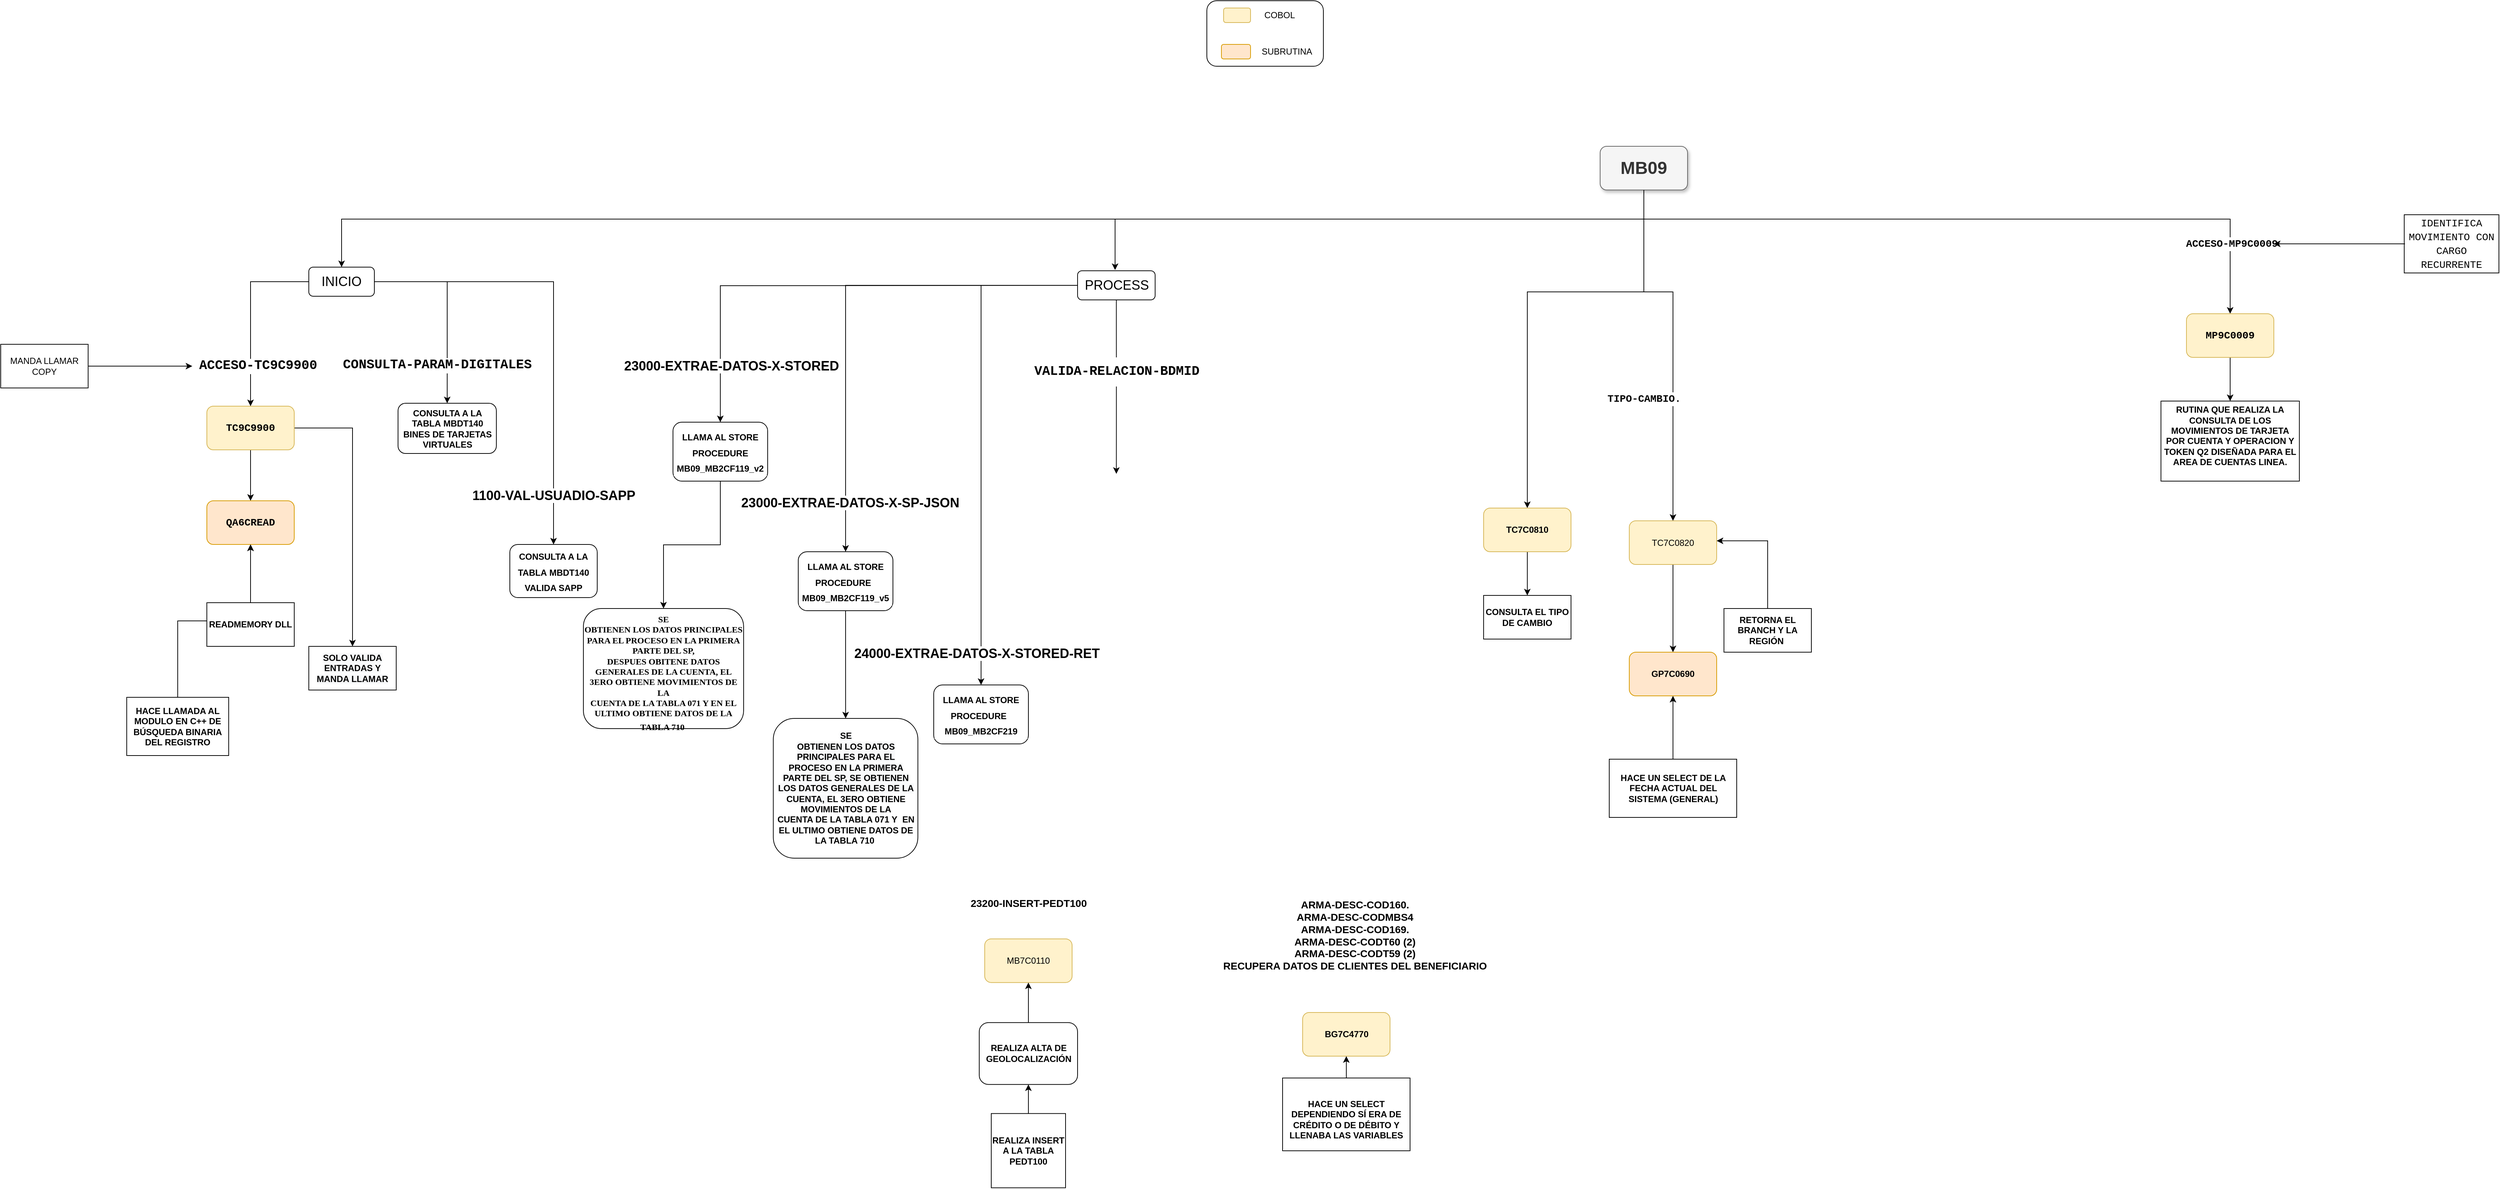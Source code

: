 <mxfile version="20.2.7" type="device"><diagram id="C5RBs43oDa-KdzZeNtuy" name="Page-1"><mxGraphModel dx="4021" dy="567" grid="1" gridSize="10" guides="1" tooltips="1" connect="1" arrows="1" fold="1" page="1" pageScale="1" pageWidth="1500" pageHeight="1500" math="0" shadow="0"><root><mxCell id="WIyWlLk6GJQsqaUBKTNV-0"/><mxCell id="WIyWlLk6GJQsqaUBKTNV-1" parent="WIyWlLk6GJQsqaUBKTNV-0"/><mxCell id="WIyWlLk6GJQsqaUBKTNV-4" value="Yes" style="rounded=0;html=1;jettySize=auto;orthogonalLoop=1;fontSize=11;endArrow=block;endFill=0;endSize=8;strokeWidth=1;shadow=0;labelBackgroundColor=none;edgeStyle=orthogonalEdgeStyle;" parent="WIyWlLk6GJQsqaUBKTNV-1" edge="1"><mxGeometry y="20" relative="1" as="geometry"><mxPoint as="offset"/><mxPoint x="220" y="290" as="targetPoint"/></mxGeometry></mxCell><mxCell id="WIyWlLk6GJQsqaUBKTNV-5" value="No" style="edgeStyle=orthogonalEdgeStyle;rounded=0;html=1;jettySize=auto;orthogonalLoop=1;fontSize=11;endArrow=block;endFill=0;endSize=8;strokeWidth=1;shadow=0;labelBackgroundColor=none;" parent="WIyWlLk6GJQsqaUBKTNV-1" edge="1"><mxGeometry y="10" relative="1" as="geometry"><mxPoint as="offset"/><mxPoint x="320" y="210" as="targetPoint"/></mxGeometry></mxCell><mxCell id="WIyWlLk6GJQsqaUBKTNV-8" value="No" style="rounded=0;html=1;jettySize=auto;orthogonalLoop=1;fontSize=11;endArrow=block;endFill=0;endSize=8;strokeWidth=1;shadow=0;labelBackgroundColor=none;edgeStyle=orthogonalEdgeStyle;" parent="WIyWlLk6GJQsqaUBKTNV-1" edge="1"><mxGeometry x="0.333" y="20" relative="1" as="geometry"><mxPoint as="offset"/><mxPoint x="220" y="370" as="sourcePoint"/></mxGeometry></mxCell><mxCell id="WIyWlLk6GJQsqaUBKTNV-9" value="Yes" style="edgeStyle=orthogonalEdgeStyle;rounded=0;html=1;jettySize=auto;orthogonalLoop=1;fontSize=11;endArrow=block;endFill=0;endSize=8;strokeWidth=1;shadow=0;labelBackgroundColor=none;" parent="WIyWlLk6GJQsqaUBKTNV-1" edge="1"><mxGeometry y="10" relative="1" as="geometry"><mxPoint as="offset"/><mxPoint x="320" y="330" as="targetPoint"/></mxGeometry></mxCell><mxCell id="VNHmxJi4wNurTRJkoihT-72" style="edgeStyle=orthogonalEdgeStyle;rounded=0;orthogonalLoop=1;jettySize=auto;html=1;fontColor=#000000;exitX=0.5;exitY=1;exitDx=0;exitDy=0;" parent="WIyWlLk6GJQsqaUBKTNV-1" source="VNHmxJi4wNurTRJkoihT-0" target="VNHmxJi4wNurTRJkoihT-21" edge="1"><mxGeometry relative="1" as="geometry"><Array as="points"><mxPoint x="-54" y="480"/><mxPoint x="-214" y="480"/></Array><mxPoint x="-54.0" y="410" as="sourcePoint"/></mxGeometry></mxCell><mxCell id="VNHmxJi4wNurTRJkoihT-75" style="edgeStyle=orthogonalEdgeStyle;rounded=0;orthogonalLoop=1;jettySize=auto;html=1;fontColor=#000000;exitX=0.5;exitY=1;exitDx=0;exitDy=0;" parent="WIyWlLk6GJQsqaUBKTNV-1" source="VNHmxJi4wNurTRJkoihT-0" target="VNHmxJi4wNurTRJkoihT-13" edge="1"><mxGeometry relative="1" as="geometry"><mxPoint x="751" y="420" as="targetPoint"/><Array as="points"><mxPoint x="-54" y="380"/><mxPoint x="751" y="380"/></Array><mxPoint x="106" y="340" as="sourcePoint"/></mxGeometry></mxCell><mxCell id="VNHmxJi4wNurTRJkoihT-101" value="&lt;div style=&quot;font-family: Consolas, &amp;quot;Courier New&amp;quot;, monospace; font-size: 14px; line-height: 19px;&quot;&gt;&lt;span style=&quot;background-color: rgb(255, 255, 255);&quot;&gt;ACCESO-MP9C0009&lt;/span&gt;&lt;/div&gt;" style="edgeLabel;html=1;align=center;verticalAlign=middle;resizable=0;points=[];fontColor=#000000;fontStyle=1" parent="VNHmxJi4wNurTRJkoihT-75" vertex="1" connectable="0"><mxGeometry x="0.801" y="2" relative="1" as="geometry"><mxPoint y="1" as="offset"/></mxGeometry></mxCell><mxCell id="X5X4YMG5XAEGa7uPDeTC-6" style="edgeStyle=orthogonalEdgeStyle;rounded=0;orthogonalLoop=1;jettySize=auto;html=1;exitX=0.5;exitY=1;exitDx=0;exitDy=0;fontSize=18;entryX=0.5;entryY=0;entryDx=0;entryDy=0;" parent="WIyWlLk6GJQsqaUBKTNV-1" source="VNHmxJi4wNurTRJkoihT-0" target="X5X4YMG5XAEGa7uPDeTC-7" edge="1"><mxGeometry relative="1" as="geometry"><mxPoint x="-1300" y="410" as="targetPoint"/><Array as="points"><mxPoint x="-54" y="380"/><mxPoint x="-1842" y="380"/></Array></mxGeometry></mxCell><mxCell id="X5X4YMG5XAEGa7uPDeTC-17" style="edgeStyle=orthogonalEdgeStyle;rounded=0;orthogonalLoop=1;jettySize=auto;html=1;exitX=0.5;exitY=1;exitDx=0;exitDy=0;fontSize=18;" parent="WIyWlLk6GJQsqaUBKTNV-1" source="VNHmxJi4wNurTRJkoihT-0" edge="1"><mxGeometry relative="1" as="geometry"><mxPoint x="-780" y="450" as="targetPoint"/><Array as="points"><mxPoint x="-54" y="380"/><mxPoint x="-780" y="380"/></Array></mxGeometry></mxCell><mxCell id="VNHmxJi4wNurTRJkoihT-0" value="&lt;font style=&quot;font-size: 24px;&quot;&gt;MB09&lt;/font&gt;" style="rounded=1;whiteSpace=wrap;html=1;fontStyle=1;labelBackgroundColor=none;fillColor=#f5f5f5;fontColor=#333333;strokeColor=#666666;shadow=1;" parent="WIyWlLk6GJQsqaUBKTNV-1" vertex="1"><mxGeometry x="-114" y="280" width="120" height="60" as="geometry"/></mxCell><mxCell id="VNHmxJi4wNurTRJkoihT-1" value="MB7C0110" style="rounded=1;whiteSpace=wrap;html=1;fillColor=#fff2cc;strokeColor=#d6b656;" parent="WIyWlLk6GJQsqaUBKTNV-1" vertex="1"><mxGeometry x="-959" y="1368.82" width="120" height="60" as="geometry"/></mxCell><mxCell id="VNHmxJi4wNurTRJkoihT-97" style="edgeStyle=orthogonalEdgeStyle;rounded=0;orthogonalLoop=1;jettySize=auto;html=1;fontColor=#000000;" parent="WIyWlLk6GJQsqaUBKTNV-1" source="VNHmxJi4wNurTRJkoihT-11" target="VNHmxJi4wNurTRJkoihT-16" edge="1"><mxGeometry relative="1" as="geometry"><Array as="points"><mxPoint x="-14" y="907"/><mxPoint x="-14" y="907"/></Array></mxGeometry></mxCell><mxCell id="VNHmxJi4wNurTRJkoihT-11" value="&lt;span style=&quot;text-align: left;&quot;&gt;TC7C0820&lt;/span&gt;" style="rounded=1;whiteSpace=wrap;html=1;fillColor=#fff2cc;strokeColor=#d6b656;" parent="WIyWlLk6GJQsqaUBKTNV-1" vertex="1"><mxGeometry x="-74" y="794.5" width="120" height="60" as="geometry"/></mxCell><mxCell id="VNHmxJi4wNurTRJkoihT-105" style="edgeStyle=orthogonalEdgeStyle;rounded=0;orthogonalLoop=1;jettySize=auto;html=1;fontColor=#000000;" parent="WIyWlLk6GJQsqaUBKTNV-1" source="VNHmxJi4wNurTRJkoihT-13" target="VNHmxJi4wNurTRJkoihT-68" edge="1"><mxGeometry relative="1" as="geometry"/></mxCell><mxCell id="VNHmxJi4wNurTRJkoihT-13" value="&lt;div style=&quot;font-family: Consolas, &amp;quot;Courier New&amp;quot;, monospace; font-size: 14px; line-height: 19px;&quot;&gt;&lt;font style=&quot;&quot;&gt;MP9C0009&lt;/font&gt;&lt;/div&gt;" style="rounded=1;whiteSpace=wrap;html=1;labelBackgroundColor=none;fontStyle=1;fillColor=#fff2cc;strokeColor=#d6b656;" parent="WIyWlLk6GJQsqaUBKTNV-1" vertex="1"><mxGeometry x="691" y="510" width="120" height="60" as="geometry"/></mxCell><mxCell id="VNHmxJi4wNurTRJkoihT-16" value="&lt;span data-reactroot=&quot;&quot; class=&quot;notion-enable-hover&quot; data-token-index=&quot;0&quot; style=&quot;&quot;&gt;GP7C0690&lt;/span&gt;" style="rounded=1;whiteSpace=wrap;html=1;fontStyle=1;fillColor=#ffe6cc;strokeColor=#d79b00;" parent="WIyWlLk6GJQsqaUBKTNV-1" vertex="1"><mxGeometry x="-74" y="975" width="120" height="60" as="geometry"/></mxCell><mxCell id="VNHmxJi4wNurTRJkoihT-20" value="BG7C4770" style="rounded=1;whiteSpace=wrap;html=1;fontStyle=1;fillColor=#fff2cc;strokeColor=#d6b656;" parent="WIyWlLk6GJQsqaUBKTNV-1" vertex="1"><mxGeometry x="-522.5" y="1470.0" width="120" height="60" as="geometry"/></mxCell><mxCell id="VNHmxJi4wNurTRJkoihT-58" value="" style="edgeStyle=orthogonalEdgeStyle;rounded=0;orthogonalLoop=1;jettySize=auto;html=1;fontColor=#000000;" parent="WIyWlLk6GJQsqaUBKTNV-1" source="VNHmxJi4wNurTRJkoihT-21" target="VNHmxJi4wNurTRJkoihT-57" edge="1"><mxGeometry relative="1" as="geometry"/></mxCell><mxCell id="VNHmxJi4wNurTRJkoihT-21" value="TC7C0810" style="rounded=1;whiteSpace=wrap;html=1;fontStyle=1;fillColor=#FFF2CC;strokeColor=#d6b656;" parent="WIyWlLk6GJQsqaUBKTNV-1" vertex="1"><mxGeometry x="-274" y="777" width="120" height="60" as="geometry"/></mxCell><mxCell id="VNHmxJi4wNurTRJkoihT-29" value="" style="edgeStyle=orthogonalEdgeStyle;rounded=0;orthogonalLoop=1;jettySize=auto;html=1;fontColor=#000000;" parent="WIyWlLk6GJQsqaUBKTNV-1" source="VNHmxJi4wNurTRJkoihT-22" target="VNHmxJi4wNurTRJkoihT-28" edge="1"><mxGeometry relative="1" as="geometry"/></mxCell><mxCell id="VNHmxJi4wNurTRJkoihT-67" style="edgeStyle=orthogonalEdgeStyle;rounded=0;orthogonalLoop=1;jettySize=auto;html=1;fontColor=#000000;" parent="WIyWlLk6GJQsqaUBKTNV-1" source="VNHmxJi4wNurTRJkoihT-22" target="VNHmxJi4wNurTRJkoihT-66" edge="1"><mxGeometry relative="1" as="geometry"/></mxCell><mxCell id="VNHmxJi4wNurTRJkoihT-22" value="&lt;div style=&quot;font-family: Consolas, &amp;quot;Courier New&amp;quot;, monospace; font-size: 14px; line-height: 19px;&quot;&gt;&lt;span style=&quot;text-align: left;&quot;&gt;TC9C9900&lt;/span&gt;&lt;br&gt;&lt;/div&gt;" style="rounded=1;whiteSpace=wrap;html=1;labelBackgroundColor=none;fontStyle=1;fillColor=#fff2cc;strokeColor=#d6b656;" parent="WIyWlLk6GJQsqaUBKTNV-1" vertex="1"><mxGeometry x="-2027" y="637" width="120" height="60" as="geometry"/></mxCell><mxCell id="VNHmxJi4wNurTRJkoihT-28" value="&lt;div style=&quot;font-family: Consolas, &amp;quot;Courier New&amp;quot;, monospace; font-size: 14px; line-height: 19px;&quot;&gt;QA6CREAD&lt;br&gt;&lt;/div&gt;" style="rounded=1;whiteSpace=wrap;html=1;labelBackgroundColor=none;fontStyle=1;fillColor=#ffe6cc;strokeColor=#d79b00;" parent="WIyWlLk6GJQsqaUBKTNV-1" vertex="1"><mxGeometry x="-2027" y="767" width="120" height="60" as="geometry"/></mxCell><mxCell id="VNHmxJi4wNurTRJkoihT-80" style="edgeStyle=orthogonalEdgeStyle;rounded=0;orthogonalLoop=1;jettySize=auto;html=1;fontColor=#000000;" parent="WIyWlLk6GJQsqaUBKTNV-1" source="VNHmxJi4wNurTRJkoihT-32" target="VNHmxJi4wNurTRJkoihT-1" edge="1"><mxGeometry relative="1" as="geometry"/></mxCell><mxCell id="VNHmxJi4wNurTRJkoihT-32" value="REALIZA ALTA DE GEOLOCALIZACIÓN" style="whiteSpace=wrap;html=1;rounded=1;fontStyle=1;" parent="WIyWlLk6GJQsqaUBKTNV-1" vertex="1"><mxGeometry x="-966.5" y="1483.82" width="135" height="85" as="geometry"/></mxCell><mxCell id="VNHmxJi4wNurTRJkoihT-56" value="" style="edgeStyle=orthogonalEdgeStyle;rounded=0;orthogonalLoop=1;jettySize=auto;html=1;fontColor=#000000;" parent="WIyWlLk6GJQsqaUBKTNV-1" source="VNHmxJi4wNurTRJkoihT-54" target="VNHmxJi4wNurTRJkoihT-20" edge="1"><mxGeometry relative="1" as="geometry"/></mxCell><mxCell id="VNHmxJi4wNurTRJkoihT-54" value="&lt;br&gt;&lt;span style=&quot;color: rgb(0, 0, 0); font-family: Helvetica; font-size: 12px; font-style: normal; font-variant-ligatures: normal; font-variant-caps: normal; font-weight: 700; letter-spacing: normal; orphans: 2; text-align: center; text-indent: 0px; text-transform: none; widows: 2; word-spacing: 0px; -webkit-text-stroke-width: 0px; text-decoration-thickness: initial; text-decoration-style: initial; text-decoration-color: initial; float: none; display: inline !important;&quot;&gt;HACE UN SELECT DEPENDIENDO SÍ ERA DE CRÉDITO O DE DÉBITO Y LLENABA LAS VARIABLES&lt;/span&gt;&lt;br&gt;" style="rounded=0;whiteSpace=wrap;html=1;labelBackgroundColor=none;fontColor=#000000;" parent="WIyWlLk6GJQsqaUBKTNV-1" vertex="1"><mxGeometry x="-550" y="1560.0" width="175" height="100" as="geometry"/></mxCell><mxCell id="VNHmxJi4wNurTRJkoihT-57" value="&lt;span style=&quot;color: rgb(0, 0, 0); font-family: Helvetica; font-size: 12px; font-style: normal; font-variant-ligatures: normal; font-variant-caps: normal; font-weight: 700; letter-spacing: normal; orphans: 2; text-align: center; text-indent: 0px; text-transform: none; widows: 2; word-spacing: 0px; -webkit-text-stroke-width: 0px; text-decoration-thickness: initial; text-decoration-style: initial; text-decoration-color: initial; float: none; display: inline !important;&quot;&gt;CONSULTA EL TIPO DE CAMBIO&lt;/span&gt;" style="rounded=0;whiteSpace=wrap;html=1;labelBackgroundColor=none;fontColor=#000000;" parent="WIyWlLk6GJQsqaUBKTNV-1" vertex="1"><mxGeometry x="-274" y="897" width="120" height="60" as="geometry"/></mxCell><mxCell id="VNHmxJi4wNurTRJkoihT-61" style="edgeStyle=orthogonalEdgeStyle;rounded=0;orthogonalLoop=1;jettySize=auto;html=1;fontColor=#000000;" parent="WIyWlLk6GJQsqaUBKTNV-1" source="VNHmxJi4wNurTRJkoihT-59" target="VNHmxJi4wNurTRJkoihT-16" edge="1"><mxGeometry relative="1" as="geometry"/></mxCell><mxCell id="VNHmxJi4wNurTRJkoihT-59" value="&lt;span style=&quot;color: rgb(0, 0, 0); font-family: Helvetica; font-size: 12px; font-style: normal; font-variant-ligatures: normal; font-variant-caps: normal; font-weight: 700; letter-spacing: normal; orphans: 2; text-align: center; text-indent: 0px; text-transform: none; widows: 2; word-spacing: 0px; -webkit-text-stroke-width: 0px; text-decoration-thickness: initial; text-decoration-style: initial; text-decoration-color: initial; float: none; display: inline !important;&quot;&gt;HACE UN SELECT DE LA FECHA ACTUAL DEL SISTEMA (GENERAL)&lt;/span&gt;" style="rounded=0;whiteSpace=wrap;html=1;labelBackgroundColor=none;fontColor=#000000;" parent="WIyWlLk6GJQsqaUBKTNV-1" vertex="1"><mxGeometry x="-101.5" y="1122" width="175" height="80" as="geometry"/></mxCell><mxCell id="VNHmxJi4wNurTRJkoihT-95" style="edgeStyle=orthogonalEdgeStyle;rounded=0;orthogonalLoop=1;jettySize=auto;html=1;fontColor=#000000;" parent="WIyWlLk6GJQsqaUBKTNV-1" source="VNHmxJi4wNurTRJkoihT-62" target="VNHmxJi4wNurTRJkoihT-11" edge="1"><mxGeometry relative="1" as="geometry"><Array as="points"><mxPoint x="116" y="822"/></Array></mxGeometry></mxCell><mxCell id="VNHmxJi4wNurTRJkoihT-62" value="&lt;span style=&quot;color: rgb(0, 0, 0); font-family: Helvetica; font-size: 12px; font-style: normal; font-variant-ligatures: normal; font-variant-caps: normal; font-weight: 700; letter-spacing: normal; orphans: 2; text-align: center; text-indent: 0px; text-transform: none; widows: 2; word-spacing: 0px; -webkit-text-stroke-width: 0px; text-decoration-thickness: initial; text-decoration-style: initial; text-decoration-color: initial; float: none; display: inline !important;&quot;&gt;RETORNA EL BRANCH Y LA REGIÓN&amp;nbsp;&lt;/span&gt;" style="rounded=0;whiteSpace=wrap;html=1;labelBackgroundColor=none;fontColor=#000000;" parent="WIyWlLk6GJQsqaUBKTNV-1" vertex="1"><mxGeometry x="56" y="915" width="120" height="60" as="geometry"/></mxCell><mxCell id="VNHmxJi4wNurTRJkoihT-65" style="edgeStyle=orthogonalEdgeStyle;rounded=0;orthogonalLoop=1;jettySize=auto;html=1;fontColor=#000000;" parent="WIyWlLk6GJQsqaUBKTNV-1" source="VNHmxJi4wNurTRJkoihT-64" target="VNHmxJi4wNurTRJkoihT-28" edge="1"><mxGeometry relative="1" as="geometry"/></mxCell><mxCell id="VNHmxJi4wNurTRJkoihT-64" value="&lt;b&gt;HACE LLAMADA AL MODULO EN C++ DE BÚSQUEDA BINARIA DEL REGISTRO&lt;/b&gt;" style="rounded=0;whiteSpace=wrap;html=1;labelBackgroundColor=none;fontColor=#000000;" parent="WIyWlLk6GJQsqaUBKTNV-1" vertex="1"><mxGeometry x="-2137" y="1037" width="140" height="80" as="geometry"/></mxCell><mxCell id="VNHmxJi4wNurTRJkoihT-66" value="&lt;span style=&quot;color: rgb(0, 0, 0); font-family: Helvetica; font-size: 12px; font-style: normal; font-variant-ligatures: normal; font-variant-caps: normal; font-weight: 700; letter-spacing: normal; orphans: 2; text-align: center; text-indent: 0px; text-transform: none; widows: 2; word-spacing: 0px; -webkit-text-stroke-width: 0px; background-color: rgb(248, 249, 250); text-decoration-thickness: initial; text-decoration-style: initial; text-decoration-color: initial; float: none; display: inline !important;&quot;&gt;SOLO VALIDA ENTRADAS Y MANDA LLAMAR&lt;/span&gt;" style="rounded=0;whiteSpace=wrap;html=1;labelBackgroundColor=none;fontColor=#000000;" parent="WIyWlLk6GJQsqaUBKTNV-1" vertex="1"><mxGeometry x="-1887" y="967" width="120" height="60" as="geometry"/></mxCell><mxCell id="VNHmxJi4wNurTRJkoihT-68" value="&#10;RUTINA QUE REALIZA LA CONSULTA DE LOS MOVIMIENTOS DE  TARJETA POR CUENTA Y OPERACION Y TOKEN Q2 DISEÑADA PARA EL AREA DE CUENTAS LINEA.&#10;&#10;" style="rounded=0;whiteSpace=wrap;html=1;labelBackgroundColor=none;fontColor=#000000;fontStyle=1" parent="WIyWlLk6GJQsqaUBKTNV-1" vertex="1"><mxGeometry x="656" y="630" width="190" height="110" as="geometry"/></mxCell><mxCell id="VNHmxJi4wNurTRJkoihT-77" style="edgeStyle=orthogonalEdgeStyle;rounded=0;orthogonalLoop=1;jettySize=auto;html=1;fontColor=#000000;" parent="WIyWlLk6GJQsqaUBKTNV-1" source="VNHmxJi4wNurTRJkoihT-76" target="VNHmxJi4wNurTRJkoihT-28" edge="1"><mxGeometry relative="1" as="geometry"/></mxCell><mxCell id="VNHmxJi4wNurTRJkoihT-76" value="READMEMORY DLL" style="rounded=0;whiteSpace=wrap;html=1;labelBackgroundColor=none;fontColor=#000000;fontStyle=1" parent="WIyWlLk6GJQsqaUBKTNV-1" vertex="1"><mxGeometry x="-2027" y="907" width="120" height="60" as="geometry"/></mxCell><mxCell id="VNHmxJi4wNurTRJkoihT-82" value="" style="rounded=1;whiteSpace=wrap;html=1;labelBackgroundColor=none;fillColor=#fff2cc;strokeColor=#d6b656;" parent="WIyWlLk6GJQsqaUBKTNV-1" vertex="1"><mxGeometry x="-631" y="90" width="37" height="20" as="geometry"/></mxCell><mxCell id="VNHmxJi4wNurTRJkoihT-83" value="" style="rounded=1;whiteSpace=wrap;html=1;labelBackgroundColor=none;fillColor=#ffe6cc;strokeColor=#d79b00;" parent="WIyWlLk6GJQsqaUBKTNV-1" vertex="1"><mxGeometry x="-634" y="140" width="40" height="20" as="geometry"/></mxCell><mxCell id="VNHmxJi4wNurTRJkoihT-84" value="COBOL" style="text;html=1;strokeColor=none;fillColor=none;align=center;verticalAlign=middle;whiteSpace=wrap;rounded=0;labelBackgroundColor=none;fontColor=#000000;" parent="WIyWlLk6GJQsqaUBKTNV-1" vertex="1"><mxGeometry x="-584" y="85" width="60" height="30" as="geometry"/></mxCell><mxCell id="VNHmxJi4wNurTRJkoihT-85" value="SUBRUTINA" style="text;html=1;strokeColor=none;fillColor=none;align=center;verticalAlign=middle;whiteSpace=wrap;rounded=0;labelBackgroundColor=none;fontColor=#000000;" parent="WIyWlLk6GJQsqaUBKTNV-1" vertex="1"><mxGeometry x="-574" y="135" width="60" height="30" as="geometry"/></mxCell><mxCell id="VNHmxJi4wNurTRJkoihT-87" value="" style="rounded=1;whiteSpace=wrap;html=1;labelBackgroundColor=none;fontColor=#000000;fillColor=none;" parent="WIyWlLk6GJQsqaUBKTNV-1" vertex="1"><mxGeometry x="-654" y="80" width="160" height="90" as="geometry"/></mxCell><mxCell id="LDvWotQFkl-POLn7O3X8-0" value="" style="edgeStyle=orthogonalEdgeStyle;rounded=0;orthogonalLoop=1;jettySize=auto;html=1;fontSize=24;" parent="WIyWlLk6GJQsqaUBKTNV-1" source="VNHmxJi4wNurTRJkoihT-103" target="VNHmxJi4wNurTRJkoihT-32" edge="1"><mxGeometry relative="1" as="geometry"/></mxCell><mxCell id="VNHmxJi4wNurTRJkoihT-103" value="REALIZA INSERT A LA TABLA PEDT100" style="whiteSpace=wrap;html=1;aspect=fixed;labelBackgroundColor=#FFFFFF;fontColor=#000000;fillColor=none;fontStyle=1" parent="WIyWlLk6GJQsqaUBKTNV-1" vertex="1"><mxGeometry x="-950" y="1608.82" width="102" height="102" as="geometry"/></mxCell><mxCell id="X5X4YMG5XAEGa7uPDeTC-1" style="edgeStyle=orthogonalEdgeStyle;rounded=0;orthogonalLoop=1;jettySize=auto;html=1;" parent="WIyWlLk6GJQsqaUBKTNV-1" edge="1"><mxGeometry relative="1" as="geometry"><mxPoint x="811" y="414" as="targetPoint"/><mxPoint x="991" y="414" as="sourcePoint"/></mxGeometry></mxCell><mxCell id="VNHmxJi4wNurTRJkoihT-106" value="&lt;div style=&quot;font-family: Consolas, &amp;quot;Courier New&amp;quot;, monospace; font-size: 14px; line-height: 19px;&quot;&gt;IDENTIFICA MOVIMIENTO CON CARGO RECURRENTE&lt;/div&gt;" style="rounded=0;whiteSpace=wrap;html=1;labelBackgroundColor=#FFFFFF;fontColor=#000000;fillColor=none;" parent="WIyWlLk6GJQsqaUBKTNV-1" vertex="1"><mxGeometry x="990" y="374" width="130" height="80" as="geometry"/></mxCell><mxCell id="X5X4YMG5XAEGa7uPDeTC-5" style="edgeStyle=orthogonalEdgeStyle;rounded=0;orthogonalLoop=1;jettySize=auto;html=1;" parent="WIyWlLk6GJQsqaUBKTNV-1" source="VNHmxJi4wNurTRJkoihT-108" edge="1"><mxGeometry relative="1" as="geometry"><mxPoint x="-2047" y="582" as="targetPoint"/></mxGeometry></mxCell><mxCell id="VNHmxJi4wNurTRJkoihT-108" value="MANDA LLAMAR COPY" style="rounded=0;whiteSpace=wrap;html=1;labelBackgroundColor=none;fontColor=#000000;fillColor=none;" parent="WIyWlLk6GJQsqaUBKTNV-1" vertex="1"><mxGeometry x="-2310" y="552" width="120" height="60" as="geometry"/></mxCell><mxCell id="LDvWotQFkl-POLn7O3X8-1" style="edgeStyle=orthogonalEdgeStyle;rounded=0;orthogonalLoop=1;jettySize=auto;html=1;fontColor=#000000;entryX=0.5;entryY=0;entryDx=0;entryDy=0;" parent="WIyWlLk6GJQsqaUBKTNV-1" target="VNHmxJi4wNurTRJkoihT-11" edge="1"><mxGeometry relative="1" as="geometry"><Array as="points"><mxPoint x="-54" y="480"/><mxPoint x="-14" y="480"/></Array><mxPoint x="-54" y="340" as="sourcePoint"/><mxPoint x="-204" y="590" as="targetPoint"/></mxGeometry></mxCell><mxCell id="LDvWotQFkl-POLn7O3X8-3" value="&lt;div style=&quot;font-family: Consolas, &amp;quot;Courier New&amp;quot;, monospace; font-size: 14px; line-height: 19px;&quot;&gt;&lt;div style=&quot;&quot;&gt;&lt;span style=&quot;background-color: rgb(255, 255, 255);&quot;&gt;&lt;b&gt;TIPO-CAMBIO.&lt;/b&gt;&lt;/span&gt;&lt;/div&gt;&lt;div style=&quot;color: rgb(212, 212, 212); background-color: rgb(30, 30, 30);&quot;&gt;&lt;span style=&quot;color: #b5cea8;&quot;&gt;&lt;/span&gt;&lt;/div&gt;&lt;/div&gt;" style="edgeLabel;html=1;align=center;verticalAlign=middle;resizable=0;points=[];fontColor=#000000;" parent="WIyWlLk6GJQsqaUBKTNV-1" connectable="0" vertex="1"><mxGeometry x="-54.0" y="626.999" as="geometry"/></mxCell><mxCell id="X5X4YMG5XAEGa7uPDeTC-8" style="edgeStyle=orthogonalEdgeStyle;rounded=0;orthogonalLoop=1;jettySize=auto;html=1;exitX=0;exitY=0.5;exitDx=0;exitDy=0;fontSize=18;entryX=0.5;entryY=0;entryDx=0;entryDy=0;" parent="WIyWlLk6GJQsqaUBKTNV-1" source="X5X4YMG5XAEGa7uPDeTC-7" target="VNHmxJi4wNurTRJkoihT-22" edge="1"><mxGeometry relative="1" as="geometry"><mxPoint x="-1967" y="562" as="targetPoint"/></mxGeometry></mxCell><mxCell id="X5X4YMG5XAEGa7uPDeTC-12" style="edgeStyle=orthogonalEdgeStyle;rounded=0;orthogonalLoop=1;jettySize=auto;html=1;exitX=1;exitY=0.5;exitDx=0;exitDy=0;fontSize=18;" parent="WIyWlLk6GJQsqaUBKTNV-1" source="X5X4YMG5XAEGa7uPDeTC-7" target="X5X4YMG5XAEGa7uPDeTC-13" edge="1"><mxGeometry relative="1" as="geometry"><mxPoint x="-1607" y="562.0" as="targetPoint"/></mxGeometry></mxCell><mxCell id="X5X4YMG5XAEGa7uPDeTC-20" style="edgeStyle=orthogonalEdgeStyle;rounded=0;orthogonalLoop=1;jettySize=auto;html=1;exitX=1;exitY=0.5;exitDx=0;exitDy=0;entryX=0.5;entryY=0;entryDx=0;entryDy=0;fontSize=18;" parent="WIyWlLk6GJQsqaUBKTNV-1" source="X5X4YMG5XAEGa7uPDeTC-7" target="X5X4YMG5XAEGa7uPDeTC-19" edge="1"><mxGeometry relative="1" as="geometry"/></mxCell><mxCell id="X5X4YMG5XAEGa7uPDeTC-7" value="INICIO" style="rounded=1;whiteSpace=wrap;html=1;labelBackgroundColor=#FFFFFF;fontSize=18;" parent="WIyWlLk6GJQsqaUBKTNV-1" vertex="1"><mxGeometry x="-1887" y="446" width="90" height="40" as="geometry"/></mxCell><mxCell id="X5X4YMG5XAEGa7uPDeTC-9" value="&lt;div style=&quot;font-family: Consolas, &amp;quot;Courier New&amp;quot;, monospace; line-height: 19px;&quot;&gt;&lt;span style=&quot;background-color: rgb(255, 255, 255);&quot;&gt;&lt;b style=&quot;&quot;&gt;&lt;font style=&quot;font-size: 18px;&quot;&gt;ACCESO-TC9C9900&lt;/font&gt;&lt;/b&gt;&lt;/span&gt;&lt;/div&gt;" style="edgeLabel;html=1;align=center;verticalAlign=middle;resizable=0;points=[];fontColor=#000000;" parent="WIyWlLk6GJQsqaUBKTNV-1" connectable="0" vertex="1"><mxGeometry x="-1957" y="582" as="geometry"/></mxCell><mxCell id="X5X4YMG5XAEGa7uPDeTC-11" value="&lt;div style=&quot;line-height: 19px;&quot;&gt;&lt;font face=&quot;Consolas, Courier New, monospace&quot;&gt;&lt;span style=&quot;font-size: 18px;&quot;&gt;&lt;b&gt;CONSULTA-PARAM-DIGITALES&lt;/b&gt;&lt;/span&gt;&lt;/font&gt;&lt;br&gt;&lt;/div&gt;" style="edgeLabel;html=1;align=center;verticalAlign=middle;resizable=0;points=[];fontColor=#000000;" parent="WIyWlLk6GJQsqaUBKTNV-1" connectable="0" vertex="1"><mxGeometry x="-1711" y="581" as="geometry"/></mxCell><mxCell id="X5X4YMG5XAEGa7uPDeTC-13" value="&lt;div&gt;CONSULTA A LA TABLA&amp;nbsp;MBDT140 BINES DE&amp;nbsp;TARJETAS VIRTUALES&lt;/div&gt;" style="whiteSpace=wrap;html=1;rounded=1;fontStyle=1;" parent="WIyWlLk6GJQsqaUBKTNV-1" vertex="1"><mxGeometry x="-1764.5" y="633" width="135" height="69" as="geometry"/></mxCell><mxCell id="X5X4YMG5XAEGa7uPDeTC-25" style="edgeStyle=orthogonalEdgeStyle;rounded=0;orthogonalLoop=1;jettySize=auto;html=1;exitX=0;exitY=0.5;exitDx=0;exitDy=0;fontSize=18;entryX=0.5;entryY=0;entryDx=0;entryDy=0;" parent="WIyWlLk6GJQsqaUBKTNV-1" target="X5X4YMG5XAEGa7uPDeTC-22" edge="1"><mxGeometry relative="1" as="geometry"><mxPoint x="-973" y="610" as="targetPoint"/><mxPoint x="-764.5" y="471" as="sourcePoint"/></mxGeometry></mxCell><mxCell id="X5X4YMG5XAEGa7uPDeTC-27" style="edgeStyle=orthogonalEdgeStyle;rounded=0;orthogonalLoop=1;jettySize=auto;html=1;exitX=0.25;exitY=1;exitDx=0;exitDy=0;entryX=0.5;entryY=0;entryDx=0;entryDy=0;fontSize=12;" parent="WIyWlLk6GJQsqaUBKTNV-1" source="X5X4YMG5XAEGa7uPDeTC-14" target="X5X4YMG5XAEGa7uPDeTC-26" edge="1"><mxGeometry relative="1" as="geometry"><Array as="points"><mxPoint x="-805" y="471"/><mxPoint x="-1150" y="471"/></Array></mxGeometry></mxCell><mxCell id="X5X4YMG5XAEGa7uPDeTC-32" style="edgeStyle=orthogonalEdgeStyle;rounded=0;orthogonalLoop=1;jettySize=auto;html=1;exitX=0;exitY=0.5;exitDx=0;exitDy=0;entryX=0.5;entryY=0;entryDx=0;entryDy=0;fontSize=18;" parent="WIyWlLk6GJQsqaUBKTNV-1" source="X5X4YMG5XAEGa7uPDeTC-14" target="X5X4YMG5XAEGa7uPDeTC-30" edge="1"><mxGeometry relative="1" as="geometry"/></mxCell><mxCell id="TqdTZ5FNSYiszFEbSZNn-0" style="edgeStyle=orthogonalEdgeStyle;rounded=0;orthogonalLoop=1;jettySize=auto;html=1;startArrow=none;" edge="1" parent="WIyWlLk6GJQsqaUBKTNV-1" source="TqdTZ5FNSYiszFEbSZNn-1"><mxGeometry relative="1" as="geometry"><mxPoint x="-778.25" y="730" as="targetPoint"/></mxGeometry></mxCell><mxCell id="X5X4YMG5XAEGa7uPDeTC-14" value="PROCESS" style="rounded=1;whiteSpace=wrap;html=1;labelBackgroundColor=none;fontSize=18;" parent="WIyWlLk6GJQsqaUBKTNV-1" vertex="1"><mxGeometry x="-831.5" y="451" width="106.5" height="40" as="geometry"/></mxCell><mxCell id="X5X4YMG5XAEGa7uPDeTC-15" value="&lt;b&gt;&lt;font style=&quot;font-size: 14px;&quot;&gt;23200-INSERT-PEDT100&lt;/font&gt;&lt;/b&gt;" style="edgeLabel;html=1;align=center;verticalAlign=middle;resizable=0;points=[];fontColor=#000000;" parent="WIyWlLk6GJQsqaUBKTNV-1" connectable="0" vertex="1"><mxGeometry x="-898.999" y="1320.003" as="geometry"/></mxCell><mxCell id="X5X4YMG5XAEGa7uPDeTC-16" value="&lt;b&gt;&lt;font style=&quot;font-size: 14px;&quot;&gt;&lt;span style=&quot;color: rgb(0, 0, 0); font-family: Helvetica; font-style: normal; font-variant-ligatures: normal; font-variant-caps: normal; letter-spacing: normal; orphans: 2; text-align: center; text-indent: 0px; text-transform: none; widows: 2; word-spacing: 0px; -webkit-text-stroke-width: 0px; text-decoration-thickness: initial; text-decoration-style: initial; text-decoration-color: initial; float: none; display: inline !important;&quot;&gt;ARMA-DESC-COD160.&lt;/span&gt;&lt;br style=&quot;color: rgb(0, 0, 0); font-family: Helvetica; font-style: normal; font-variant-ligatures: normal; font-variant-caps: normal; letter-spacing: normal; orphans: 2; text-align: center; text-indent: 0px; text-transform: none; widows: 2; word-spacing: 0px; -webkit-text-stroke-width: 0px; text-decoration-thickness: initial; text-decoration-style: initial; text-decoration-color: initial;&quot;&gt;&lt;span style=&quot;color: rgb(0, 0, 0); font-family: Helvetica; font-style: normal; font-variant-ligatures: normal; font-variant-caps: normal; letter-spacing: normal; orphans: 2; text-align: center; text-indent: 0px; text-transform: none; widows: 2; word-spacing: 0px; -webkit-text-stroke-width: 0px; text-decoration-thickness: initial; text-decoration-style: initial; text-decoration-color: initial; float: none; display: inline !important;&quot;&gt;ARMA-DESC-CODMBS4&lt;/span&gt;&lt;br style=&quot;color: rgb(0, 0, 0); font-family: Helvetica; font-style: normal; font-variant-ligatures: normal; font-variant-caps: normal; letter-spacing: normal; orphans: 2; text-align: center; text-indent: 0px; text-transform: none; widows: 2; word-spacing: 0px; -webkit-text-stroke-width: 0px; text-decoration-thickness: initial; text-decoration-style: initial; text-decoration-color: initial;&quot;&gt;&lt;span style=&quot;color: rgb(0, 0, 0); font-family: Helvetica; font-style: normal; font-variant-ligatures: normal; font-variant-caps: normal; letter-spacing: normal; orphans: 2; text-align: center; text-indent: 0px; text-transform: none; widows: 2; word-spacing: 0px; -webkit-text-stroke-width: 0px; text-decoration-thickness: initial; text-decoration-style: initial; text-decoration-color: initial; float: none; display: inline !important;&quot;&gt;ARMA-DESC-COD169.&lt;/span&gt;&lt;br style=&quot;color: rgb(0, 0, 0); font-family: Helvetica; font-style: normal; font-variant-ligatures: normal; font-variant-caps: normal; letter-spacing: normal; orphans: 2; text-align: center; text-indent: 0px; text-transform: none; widows: 2; word-spacing: 0px; -webkit-text-stroke-width: 0px; text-decoration-thickness: initial; text-decoration-style: initial; text-decoration-color: initial;&quot;&gt;&lt;span style=&quot;color: rgb(0, 0, 0); font-family: Helvetica; font-style: normal; font-variant-ligatures: normal; font-variant-caps: normal; letter-spacing: normal; orphans: 2; text-align: center; text-indent: 0px; text-transform: none; widows: 2; word-spacing: 0px; -webkit-text-stroke-width: 0px; text-decoration-thickness: initial; text-decoration-style: initial; text-decoration-color: initial; float: none; display: inline !important;&quot;&gt;ARMA-DESC-CODT60 (2)&lt;/span&gt;&lt;br style=&quot;color: rgb(0, 0, 0); font-family: Helvetica; font-style: normal; font-variant-ligatures: normal; font-variant-caps: normal; letter-spacing: normal; orphans: 2; text-align: center; text-indent: 0px; text-transform: none; widows: 2; word-spacing: 0px; -webkit-text-stroke-width: 0px; text-decoration-thickness: initial; text-decoration-style: initial; text-decoration-color: initial;&quot;&gt;&lt;span style=&quot;color: rgb(0, 0, 0); font-family: Helvetica; font-style: normal; font-variant-ligatures: normal; font-variant-caps: normal; letter-spacing: normal; orphans: 2; text-align: center; text-indent: 0px; text-transform: none; widows: 2; word-spacing: 0px; -webkit-text-stroke-width: 0px; text-decoration-thickness: initial; text-decoration-style: initial; text-decoration-color: initial; float: none; display: inline !important;&quot;&gt;ARMA-DESC-CODT59 (2)&lt;/span&gt;&lt;br style=&quot;color: rgb(0, 0, 0); font-family: Helvetica; font-style: normal; font-variant-ligatures: normal; font-variant-caps: normal; letter-spacing: normal; orphans: 2; text-align: center; text-indent: 0px; text-transform: none; widows: 2; word-spacing: 0px; -webkit-text-stroke-width: 0px; text-decoration-thickness: initial; text-decoration-style: initial; text-decoration-color: initial;&quot;&gt;&lt;span style=&quot;color: rgb(0, 0, 0); font-family: Helvetica; font-style: normal; font-variant-ligatures: normal; font-variant-caps: normal; letter-spacing: normal; orphans: 2; text-align: center; text-indent: 0px; text-transform: none; widows: 2; word-spacing: 0px; -webkit-text-stroke-width: 0px; text-decoration-thickness: initial; text-decoration-style: initial; text-decoration-color: initial; float: none; display: inline !important;&quot;&gt;RECUPERA DATOS DE CLIENTES DEL BENEFICIARIO&lt;/span&gt;&lt;/font&gt;&lt;br&gt;&lt;/b&gt;" style="edgeLabel;html=1;align=center;verticalAlign=middle;resizable=0;points=[];fontColor=#000000;labelBackgroundColor=default;" parent="WIyWlLk6GJQsqaUBKTNV-1" connectable="0" vertex="1"><mxGeometry x="-451.409" y="1363.818" as="geometry"/></mxCell><mxCell id="X5X4YMG5XAEGa7uPDeTC-19" value="&lt;span style=&quot;font-size: 12px; font-weight: 700;&quot;&gt;CONSULTA A LA TABLA&amp;nbsp;MBDT140 VALIDA SAPP&lt;/span&gt;" style="rounded=1;whiteSpace=wrap;html=1;labelBackgroundColor=none;fontSize=18;" parent="WIyWlLk6GJQsqaUBKTNV-1" vertex="1"><mxGeometry x="-1611" y="827" width="120" height="73" as="geometry"/></mxCell><mxCell id="X5X4YMG5XAEGa7uPDeTC-21" value="&lt;span style=&quot;background-color: rgb(255, 255, 255);&quot;&gt;&lt;b&gt;1100-VAL-USUADIO-SAPP&lt;/b&gt;&lt;/span&gt;" style="text;html=1;align=center;verticalAlign=middle;resizable=0;points=[];autosize=1;strokeColor=none;fillColor=none;fontSize=18;" parent="WIyWlLk6GJQsqaUBKTNV-1" vertex="1"><mxGeometry x="-1676" y="740" width="250" height="40" as="geometry"/></mxCell><mxCell id="OTQG5VeSfy_eod5XIFcv-2" style="edgeStyle=orthogonalEdgeStyle;rounded=0;orthogonalLoop=1;jettySize=auto;html=1;" parent="WIyWlLk6GJQsqaUBKTNV-1" source="X5X4YMG5XAEGa7uPDeTC-22" target="OTQG5VeSfy_eod5XIFcv-1" edge="1"><mxGeometry relative="1" as="geometry"><mxPoint x="-1320" y="850" as="targetPoint"/></mxGeometry></mxCell><mxCell id="X5X4YMG5XAEGa7uPDeTC-22" value="&lt;font style=&quot;font-size: 12px;&quot;&gt;&lt;b&gt;LLAMA AL STORE PROCEDURE MB09_MB2CF119_v2&lt;/b&gt;&lt;/font&gt;" style="rounded=1;whiteSpace=wrap;html=1;labelBackgroundColor=#FFFFFF;fontSize=18;" parent="WIyWlLk6GJQsqaUBKTNV-1" vertex="1"><mxGeometry x="-1387" y="659" width="130" height="81" as="geometry"/></mxCell><mxCell id="X5X4YMG5XAEGa7uPDeTC-24" value="&lt;span style=&quot;background-color: rgb(255, 255, 255);&quot;&gt;&lt;b&gt;23000-EXTRAE-DATOS-X-STORED&lt;/b&gt;&lt;/span&gt;" style="text;html=1;align=center;verticalAlign=middle;resizable=0;points=[];autosize=1;strokeColor=none;fillColor=none;fontSize=18;" parent="WIyWlLk6GJQsqaUBKTNV-1" vertex="1"><mxGeometry x="-1467" y="562" width="320" height="40" as="geometry"/></mxCell><mxCell id="OTQG5VeSfy_eod5XIFcv-5" style="edgeStyle=orthogonalEdgeStyle;rounded=0;orthogonalLoop=1;jettySize=auto;html=1;fontSize=12;fontColor=#000000;" parent="WIyWlLk6GJQsqaUBKTNV-1" source="X5X4YMG5XAEGa7uPDeTC-26" target="OTQG5VeSfy_eod5XIFcv-6" edge="1"><mxGeometry relative="1" as="geometry"><mxPoint x="-1150" y="1090" as="targetPoint"/></mxGeometry></mxCell><mxCell id="X5X4YMG5XAEGa7uPDeTC-26" value="&lt;font style=&quot;font-size: 12px;&quot;&gt;&lt;b&gt;LLAMA AL STORE PROCEDURE&amp;nbsp;&amp;nbsp;&lt;br&gt;&lt;/b&gt;&lt;/font&gt;&lt;span style=&quot;font-size: 12px;&quot;&gt;&lt;b&gt;MB09_MB2CF119_v5&lt;/b&gt;&lt;/span&gt;" style="rounded=1;whiteSpace=wrap;html=1;labelBackgroundColor=#FFFFFF;fontSize=18;" parent="WIyWlLk6GJQsqaUBKTNV-1" vertex="1"><mxGeometry x="-1215" y="837" width="130" height="81" as="geometry"/></mxCell><mxCell id="X5X4YMG5XAEGa7uPDeTC-29" value="&lt;font style=&quot;font-size: 18px; background-color: rgb(255, 255, 255);&quot;&gt;&lt;b&gt;23000-EXTRAE-DATOS-X-SP-JSON&lt;/b&gt;&lt;/font&gt;" style="text;html=1;align=center;verticalAlign=middle;resizable=0;points=[];autosize=1;strokeColor=none;fillColor=none;fontSize=12;" parent="WIyWlLk6GJQsqaUBKTNV-1" vertex="1"><mxGeometry x="-1304" y="750" width="320" height="40" as="geometry"/></mxCell><mxCell id="X5X4YMG5XAEGa7uPDeTC-30" value="&lt;font style=&quot;font-size: 12px;&quot;&gt;&lt;font style=&quot;&quot;&gt;&lt;b style=&quot;&quot;&gt;LLAMA AL STORE PROCEDURE&amp;nbsp;&amp;nbsp;&lt;br&gt;&lt;/b&gt;&lt;/font&gt;&lt;b style=&quot;&quot;&gt;MB09_MB2CF219&lt;/b&gt;&lt;/font&gt;" style="rounded=1;whiteSpace=wrap;html=1;labelBackgroundColor=#FFFFFF;fontSize=18;" parent="WIyWlLk6GJQsqaUBKTNV-1" vertex="1"><mxGeometry x="-1029" y="1020" width="130" height="81" as="geometry"/></mxCell><mxCell id="X5X4YMG5XAEGa7uPDeTC-31" value="&lt;font style=&quot;font-size: 18px; background-color: rgb(255, 255, 255);&quot;&gt;&lt;b&gt;24000-EXTRAE-DATOS-X-STORED-RET&lt;/b&gt;&lt;/font&gt;" style="text;html=1;align=center;verticalAlign=middle;resizable=0;points=[];autosize=1;strokeColor=none;fillColor=none;fontSize=12;" parent="WIyWlLk6GJQsqaUBKTNV-1" vertex="1"><mxGeometry x="-1150" y="957" width="360" height="40" as="geometry"/></mxCell><mxCell id="OTQG5VeSfy_eod5XIFcv-1" value="&lt;p style=&quot;margin-bottom:0cm;margin-bottom:.0001pt;line-height:&lt;br/&gt;normal&quot; class=&quot;MsoNormal&quot;&gt;&lt;span style=&quot;font-size:9.0pt;font-family:&amp;quot;Times New Roman&amp;quot;,&amp;quot;serif&amp;quot;;&lt;br/&gt;mso-fareast-font-family:&amp;quot;Times New Roman&amp;quot;;mso-fareast-language:ES-MX&quot;&gt;SE&lt;br/&gt;OBTIENEN LOS DATOS PRINCIPALES PARA EL PROCESO EN LA PRIMERA PARTE DEL SP,&lt;br/&gt;DESPUES OBITENE DATOS GENERALES DE LA CUENTA, EL 3ERO OBTIENE MOVIMIENTOS DE LA&lt;br/&gt;CUENTA DE LA TABLA 071 Y EN EL ULTIMO OBTIENE DATOS DE LA TABLA 710&amp;nbsp;&lt;/span&gt;&lt;span style=&quot;font-size:12.0pt;font-family:&amp;quot;Times New Roman&amp;quot;,&amp;quot;serif&amp;quot;;mso-fareast-font-family:&lt;br/&gt;&amp;quot;Times New Roman&amp;quot;;mso-fareast-language:ES-MX&quot;&gt;&lt;/span&gt;&lt;/p&gt;" style="rounded=1;whiteSpace=wrap;html=1;fontStyle=1" parent="WIyWlLk6GJQsqaUBKTNV-1" vertex="1"><mxGeometry x="-1510" y="915" width="220" height="165" as="geometry"/></mxCell><mxCell id="OTQG5VeSfy_eod5XIFcv-6" value="&lt;span style=&quot;color: rgb(0, 0, 0); font-family: Helvetica; font-size: 12px; font-style: normal; font-variant-ligatures: normal; font-variant-caps: normal; font-weight: 700; letter-spacing: normal; orphans: 2; text-align: center; text-indent: 0px; text-transform: none; widows: 2; word-spacing: 0px; -webkit-text-stroke-width: 0px; background-color: rgb(248, 249, 250); text-decoration-thickness: initial; text-decoration-style: initial; text-decoration-color: initial; float: none; display: inline !important;&quot;&gt;SE&lt;/span&gt;&lt;br style=&quot;color: rgb(0, 0, 0); font-family: Helvetica; font-size: 12px; font-style: normal; font-variant-ligatures: normal; font-variant-caps: normal; font-weight: 700; letter-spacing: normal; orphans: 2; text-align: center; text-indent: 0px; text-transform: none; widows: 2; word-spacing: 0px; -webkit-text-stroke-width: 0px; background-color: rgb(248, 249, 250); text-decoration-thickness: initial; text-decoration-style: initial; text-decoration-color: initial;&quot;&gt;&lt;span style=&quot;color: rgb(0, 0, 0); font-family: Helvetica; font-size: 12px; font-style: normal; font-variant-ligatures: normal; font-variant-caps: normal; font-weight: 700; letter-spacing: normal; orphans: 2; text-align: center; text-indent: 0px; text-transform: none; widows: 2; word-spacing: 0px; -webkit-text-stroke-width: 0px; background-color: rgb(248, 249, 250); text-decoration-thickness: initial; text-decoration-style: initial; text-decoration-color: initial; float: none; display: inline !important;&quot;&gt;OBTIENEN LOS DATOS PRINCIPALES PARA EL PROCESO EN LA PRIMERA PARTE DEL SP, SE OBTIENEN LOS DATOS GENERALES DE LA CUENTA,&amp;nbsp;&lt;/span&gt;&lt;span style=&quot;font-weight: 700;&quot;&gt;EL 3ERO OBTIENE MOVIMIENTOS DE LA&lt;/span&gt;&lt;br style=&quot;font-weight: 700;&quot;&gt;&lt;span style=&quot;font-weight: 700;&quot;&gt;CUENTA DE LA TABLA 071 Y&amp;nbsp;&lt;/span&gt;&lt;span style=&quot;font-weight: 700;&quot;&gt;&amp;nbsp;EN EL ULTIMO OBTIENE DATOS DE LA TABLA 710&amp;nbsp;&lt;/span&gt;" style="rounded=1;whiteSpace=wrap;html=1;labelBackgroundColor=none;fontSize=12;fontColor=#000000;" parent="WIyWlLk6GJQsqaUBKTNV-1" vertex="1"><mxGeometry x="-1249.25" y="1066" width="198.5" height="192" as="geometry"/></mxCell><mxCell id="TqdTZ5FNSYiszFEbSZNn-1" value="&lt;div style=&quot;font-family: Consolas, &amp;quot;Courier New&amp;quot;, monospace; line-height: 19px;&quot;&gt;&lt;span style=&quot;background-color: rgb(255, 255, 255);&quot;&gt;&lt;font size=&quot;1&quot; style=&quot;&quot;&gt;&lt;b style=&quot;font-size: 18px;&quot;&gt;VALIDA-RELACION-BDMID&lt;/b&gt;&lt;/font&gt;&lt;/span&gt;&lt;/div&gt;" style="text;html=1;align=center;verticalAlign=middle;resizable=0;points=[];autosize=1;strokeColor=none;fillColor=none;fontSize=18;" vertex="1" parent="WIyWlLk6GJQsqaUBKTNV-1"><mxGeometry x="-893.25" y="570" width="230" height="40" as="geometry"/></mxCell><mxCell id="TqdTZ5FNSYiszFEbSZNn-2" value="" style="edgeStyle=orthogonalEdgeStyle;rounded=0;orthogonalLoop=1;jettySize=auto;html=1;endArrow=none;" edge="1" parent="WIyWlLk6GJQsqaUBKTNV-1" source="X5X4YMG5XAEGa7uPDeTC-14" target="TqdTZ5FNSYiszFEbSZNn-1"><mxGeometry relative="1" as="geometry"><mxPoint x="-778.25" y="730" as="targetPoint"/><mxPoint x="-778.2" y="491" as="sourcePoint"/></mxGeometry></mxCell></root></mxGraphModel></diagram></mxfile>